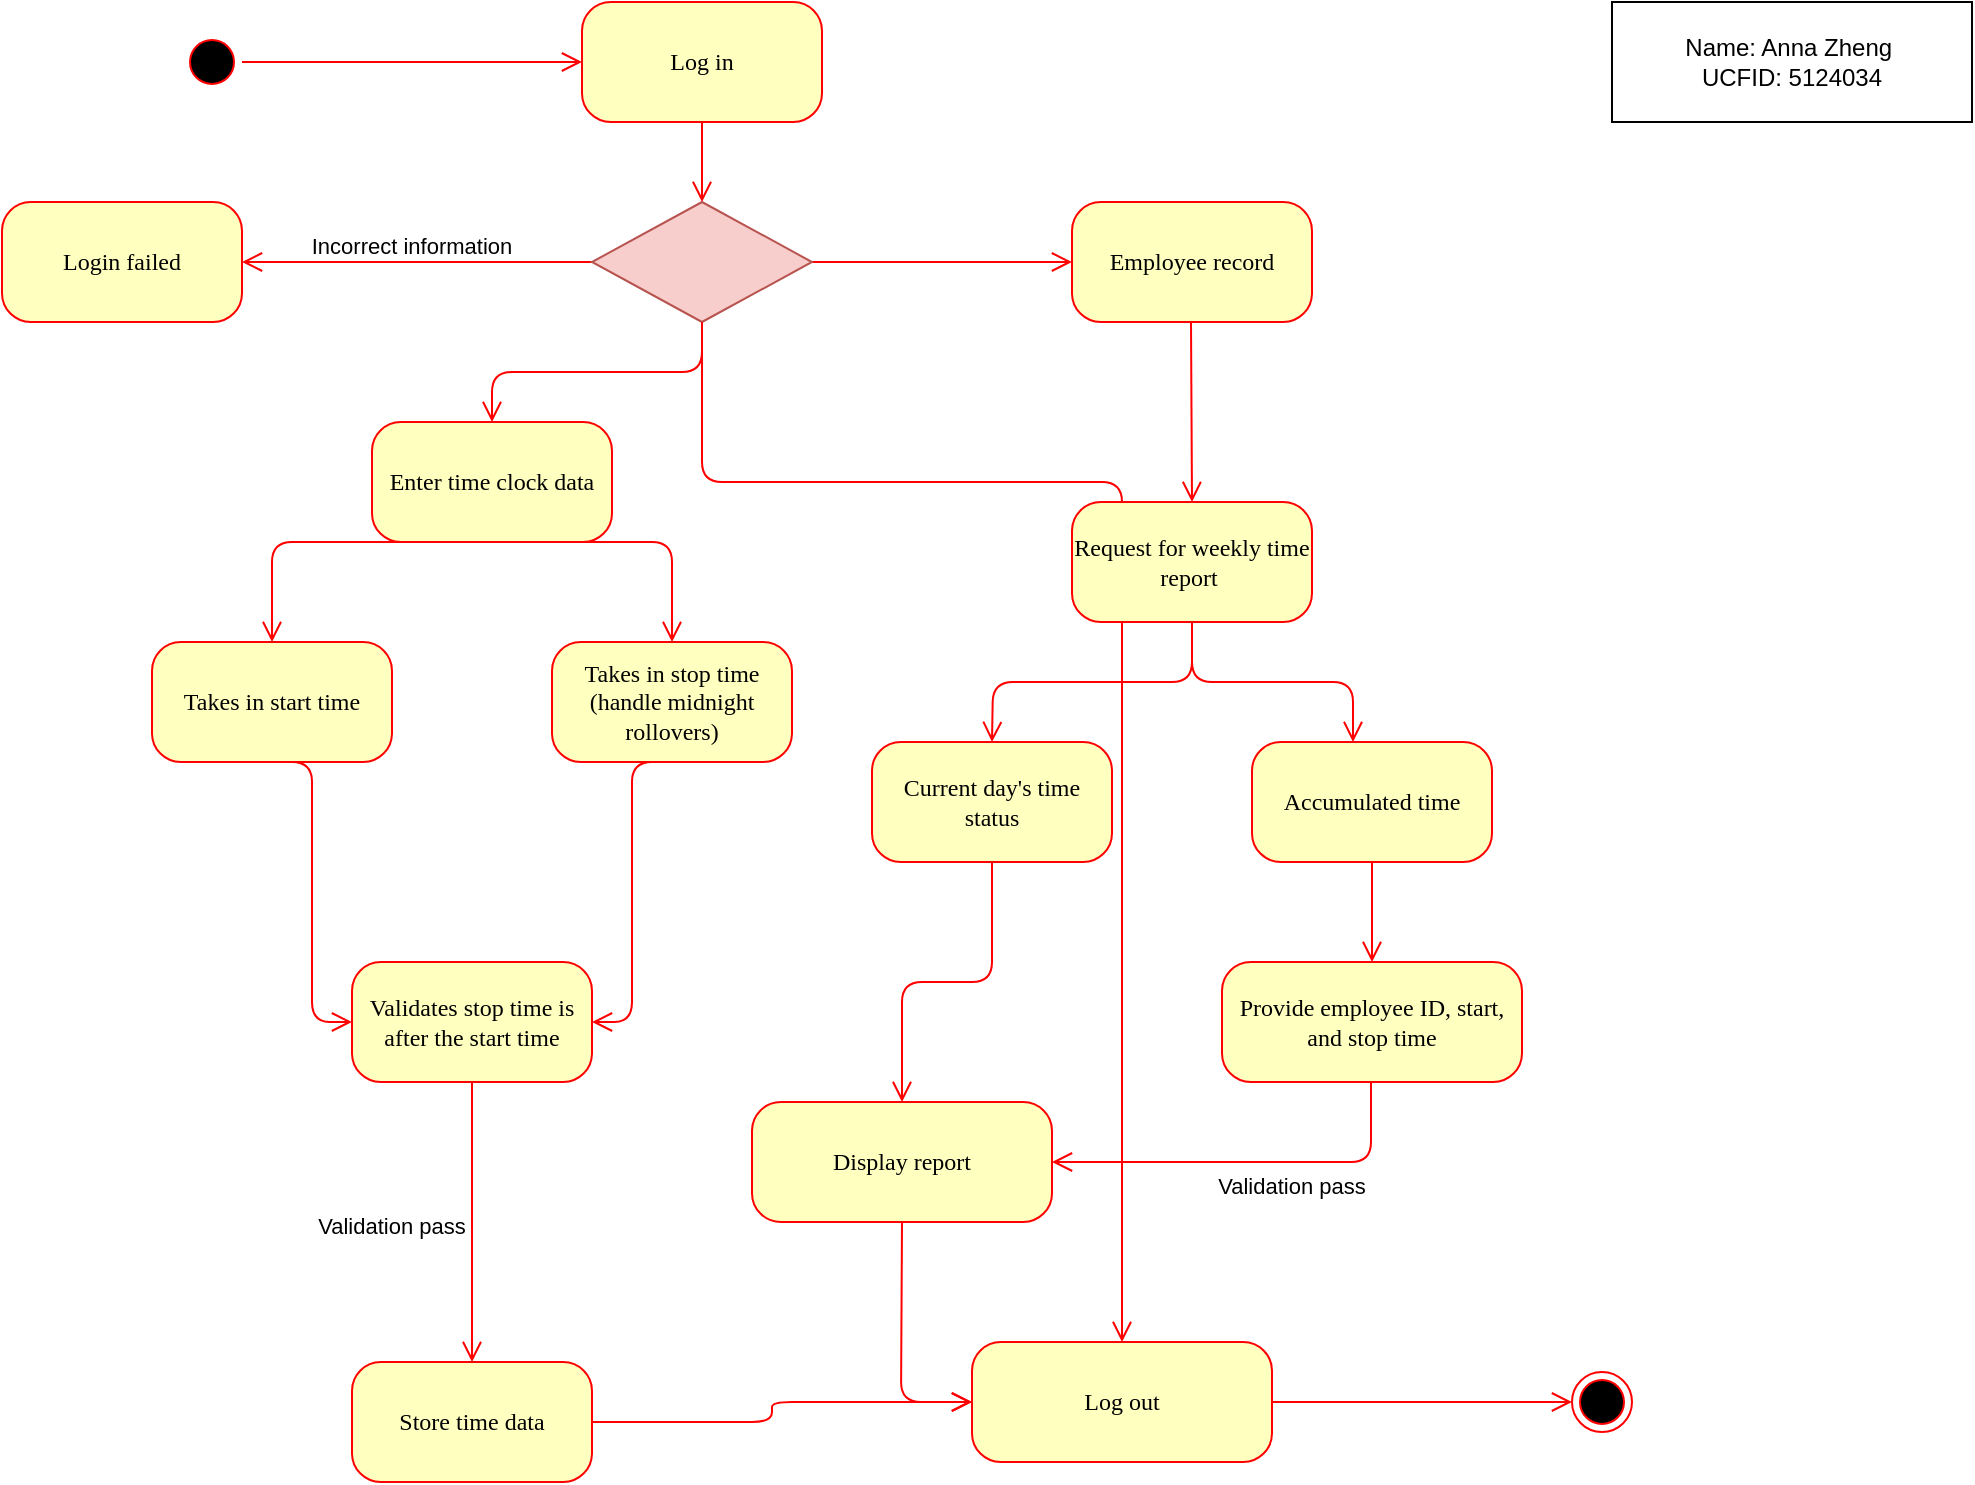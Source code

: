 <mxfile version="21.8.2" type="google">
  <diagram name="Page-1" id="58cdce13-f638-feb5-8d6f-7d28b1aa9fa0">
    <mxGraphModel grid="1" page="1" gridSize="10" guides="1" tooltips="1" connect="1" arrows="1" fold="1" pageScale="1" pageWidth="1100" pageHeight="850" background="none" math="0" shadow="0">
      <root>
        <mxCell id="0" />
        <mxCell id="1" parent="0" />
        <mxCell id="382b91b5511bd0f7-1" value="" style="ellipse;html=1;shape=startState;fillColor=#000000;strokeColor=#ff0000;rounded=1;shadow=0;comic=0;labelBackgroundColor=none;fontFamily=Verdana;fontSize=12;fontColor=#000000;align=center;direction=south;" vertex="1" parent="1">
          <mxGeometry x="175" y="55" width="30" height="30" as="geometry" />
        </mxCell>
        <mxCell id="382b91b5511bd0f7-5" value="Enter time clock data" style="rounded=1;whiteSpace=wrap;html=1;arcSize=24;fillColor=#ffffc0;strokeColor=#ff0000;shadow=0;comic=0;labelBackgroundColor=none;fontFamily=Verdana;fontSize=12;fontColor=#000000;align=center;" vertex="1" parent="1">
          <mxGeometry x="270" y="250" width="120" height="60" as="geometry" />
        </mxCell>
        <mxCell id="382b91b5511bd0f7-6" value="Log in" style="rounded=1;whiteSpace=wrap;html=1;arcSize=24;fillColor=#ffffc0;strokeColor=#ff0000;shadow=0;comic=0;labelBackgroundColor=none;fontFamily=Verdana;fontSize=12;fontColor=#000000;align=center;" vertex="1" parent="1">
          <mxGeometry x="375" y="40" width="120" height="60" as="geometry" />
        </mxCell>
        <mxCell id="382b91b5511bd0f7-7" value="Provide employee ID, start, and stop time" style="rounded=1;whiteSpace=wrap;html=1;arcSize=24;fillColor=#ffffc0;strokeColor=#ff0000;shadow=0;comic=0;labelBackgroundColor=none;fontFamily=Verdana;fontSize=12;fontColor=#000000;align=center;" vertex="1" parent="1">
          <mxGeometry x="695" y="520" width="150" height="60" as="geometry" />
        </mxCell>
        <mxCell id="382b91b5511bd0f7-10" value="Employee record" style="rounded=1;whiteSpace=wrap;html=1;arcSize=24;fillColor=#ffffc0;strokeColor=#ff0000;shadow=0;comic=0;labelBackgroundColor=none;fontFamily=Verdana;fontSize=12;fontColor=#000000;align=center;" vertex="1" parent="1">
          <mxGeometry x="620" y="140" width="120" height="60" as="geometry" />
        </mxCell>
        <mxCell id="2a3bc250acf0617d-9" style="edgeStyle=orthogonalEdgeStyle;html=1;labelBackgroundColor=none;endArrow=open;endSize=8;strokeColor=#ff0000;fontFamily=Verdana;fontSize=12;align=left;" edge="1" parent="1" source="382b91b5511bd0f7-1" target="382b91b5511bd0f7-6">
          <mxGeometry relative="1" as="geometry" />
        </mxCell>
        <mxCell id="2a3bc250acf0617d-10" style="edgeStyle=orthogonalEdgeStyle;html=1;labelBackgroundColor=none;endArrow=open;endSize=8;strokeColor=#ff0000;fontFamily=Verdana;fontSize=12;align=left;exitX=0;exitY=0.5;exitDx=0;exitDy=0;entryX=1;entryY=0.5;entryDx=0;entryDy=0;" edge="1" parent="1" source="AtEmGMiI1MSu11BfM8FA-2" target="rHGZ2v0b9OGoyjN_u9GM-2">
          <mxGeometry relative="1" as="geometry">
            <Array as="points">
              <mxPoint x="250" y="170" />
              <mxPoint x="250" y="170" />
            </Array>
            <mxPoint x="160" y="155" as="sourcePoint" />
            <mxPoint x="160" y="170" as="targetPoint" />
          </mxGeometry>
        </mxCell>
        <mxCell id="2a3bc250acf0617d-11" style="edgeStyle=orthogonalEdgeStyle;html=1;labelBackgroundColor=none;endArrow=open;endSize=8;strokeColor=#ff0000;fontFamily=Verdana;fontSize=12;align=left;exitX=0.5;exitY=1;exitDx=0;exitDy=0;entryX=0.5;entryY=0;entryDx=0;entryDy=0;" edge="1" parent="1" source="AtEmGMiI1MSu11BfM8FA-2" target="382b91b5511bd0f7-5">
          <mxGeometry relative="1" as="geometry">
            <mxPoint x="520" y="300" as="sourcePoint" />
            <Array as="points" />
            <mxPoint x="330" y="290" as="targetPoint" />
          </mxGeometry>
        </mxCell>
        <mxCell id="2a3bc250acf0617d-12" style="edgeStyle=orthogonalEdgeStyle;html=1;exitX=0.5;exitY=1;labelBackgroundColor=none;endArrow=open;endSize=8;strokeColor=#ff0000;fontFamily=Verdana;fontSize=12;align=left;exitDx=0;exitDy=0;entryX=0.5;entryY=0;entryDx=0;entryDy=0;" edge="1" parent="1" source="382b91b5511bd0f7-6" target="AtEmGMiI1MSu11BfM8FA-2">
          <mxGeometry relative="1" as="geometry">
            <mxPoint x="300" y="160" as="targetPoint" />
          </mxGeometry>
        </mxCell>
        <mxCell id="2a3bc250acf0617d-13" style="edgeStyle=orthogonalEdgeStyle;html=1;exitX=1;exitY=0.5;entryX=0;entryY=0.5;labelBackgroundColor=none;endArrow=open;endSize=8;strokeColor=#ff0000;fontFamily=Verdana;fontSize=12;align=left;exitDx=0;exitDy=0;" edge="1" parent="1" source="AtEmGMiI1MSu11BfM8FA-2" target="382b91b5511bd0f7-10">
          <mxGeometry relative="1" as="geometry">
            <Array as="points">
              <mxPoint x="590" y="170" />
              <mxPoint x="590" y="170" />
            </Array>
          </mxGeometry>
        </mxCell>
        <mxCell id="2a3bc250acf0617d-14" style="edgeStyle=orthogonalEdgeStyle;html=1;labelBackgroundColor=none;endArrow=open;endSize=8;strokeColor=#ff0000;fontFamily=Verdana;fontSize=12;align=left;entryX=0.5;entryY=0;entryDx=0;entryDy=0;" edge="1" parent="1" target="rHGZ2v0b9OGoyjN_u9GM-18">
          <mxGeometry relative="1" as="geometry">
            <mxPoint x="679.5" y="200" as="sourcePoint" />
            <mxPoint x="679.5" y="330" as="targetPoint" />
            <Array as="points" />
          </mxGeometry>
        </mxCell>
        <mxCell id="3cde6dad864a17aa-7" style="edgeStyle=elbowEdgeStyle;html=1;labelBackgroundColor=none;endArrow=open;endSize=8;strokeColor=#ff0000;fontFamily=Verdana;fontSize=12;align=left;exitX=0.5;exitY=1;exitDx=0;exitDy=0;entryX=0.5;entryY=0;entryDx=0;entryDy=0;" edge="1" parent="1" source="rHGZ2v0b9OGoyjN_u9GM-12" target="rHGZ2v0b9OGoyjN_u9GM-16">
          <mxGeometry relative="1" as="geometry">
            <mxPoint x="340" y="505" as="sourcePoint" />
            <mxPoint x="320" y="610" as="targetPoint" />
            <Array as="points">
              <mxPoint x="320" y="630" />
              <mxPoint x="270" y="610" />
            </Array>
          </mxGeometry>
        </mxCell>
        <mxCell id="3cde6dad864a17aa-8" style="edgeStyle=elbowEdgeStyle;html=1;labelBackgroundColor=none;endArrow=open;endSize=8;strokeColor=#ff0000;fontFamily=Verdana;fontSize=12;align=left;exitX=0.25;exitY=1;entryX=0.5;entryY=0;entryDx=0;entryDy=0;" edge="1" parent="1" source="382b91b5511bd0f7-5" target="rHGZ2v0b9OGoyjN_u9GM-8">
          <mxGeometry relative="1" as="geometry">
            <mxPoint x="350" y="515" as="sourcePoint" />
            <mxPoint x="210" y="430" as="targetPoint" />
            <Array as="points">
              <mxPoint x="220" y="400" />
            </Array>
          </mxGeometry>
        </mxCell>
        <mxCell id="AtEmGMiI1MSu11BfM8FA-1" value="Name: Anna Zheng&lt;span style=&quot;white-space: pre;&quot;&gt;&#x9;&lt;/span&gt;&lt;br&gt;UCFID: 5124034&lt;br&gt;" style="html=1;whiteSpace=wrap;" vertex="1" parent="1">
          <mxGeometry x="890" y="40" width="180" height="60" as="geometry" />
        </mxCell>
        <mxCell id="AtEmGMiI1MSu11BfM8FA-2" value="" style="rhombus;whiteSpace=wrap;html=1;fontSize=16;fillColor=#f8cecc;strokeColor=#b85450;" vertex="1" parent="1">
          <mxGeometry x="380" y="140" width="110" height="60" as="geometry" />
        </mxCell>
        <mxCell id="rHGZ2v0b9OGoyjN_u9GM-2" value="Login failed" style="rounded=1;whiteSpace=wrap;html=1;arcSize=24;fillColor=#ffffc0;strokeColor=#ff0000;shadow=0;comic=0;labelBackgroundColor=none;fontFamily=Verdana;fontSize=12;fontColor=#000000;align=center;" vertex="1" parent="1">
          <mxGeometry x="85" y="140" width="120" height="60" as="geometry" />
        </mxCell>
        <mxCell id="rHGZ2v0b9OGoyjN_u9GM-4" value="&lt;font style=&quot;font-size: 11px;&quot;&gt;Incorrect information&lt;/font&gt;" style="text;html=1;strokeColor=none;fillColor=none;align=center;verticalAlign=middle;whiteSpace=wrap;rounded=0;fontSize=16;" vertex="1" parent="1">
          <mxGeometry x="230" y="140" width="120" height="40" as="geometry" />
        </mxCell>
        <mxCell id="rHGZ2v0b9OGoyjN_u9GM-8" value="Takes in start time" style="rounded=1;whiteSpace=wrap;html=1;arcSize=24;fillColor=#ffffc0;strokeColor=#ff0000;shadow=0;comic=0;labelBackgroundColor=none;fontFamily=Verdana;fontSize=12;fontColor=#000000;align=center;" vertex="1" parent="1">
          <mxGeometry x="160" y="360" width="120" height="60" as="geometry" />
        </mxCell>
        <mxCell id="rHGZ2v0b9OGoyjN_u9GM-9" value="Takes in stop time (handle midnight rollovers)" style="rounded=1;whiteSpace=wrap;html=1;arcSize=24;fillColor=#ffffc0;strokeColor=#ff0000;shadow=0;comic=0;labelBackgroundColor=none;fontFamily=Verdana;fontSize=12;fontColor=#000000;align=center;" vertex="1" parent="1">
          <mxGeometry x="360" y="360" width="120" height="60" as="geometry" />
        </mxCell>
        <mxCell id="rHGZ2v0b9OGoyjN_u9GM-10" style="edgeStyle=elbowEdgeStyle;html=1;labelBackgroundColor=none;endArrow=open;endSize=8;strokeColor=#ff0000;fontFamily=Verdana;fontSize=12;align=left;exitX=0.5;exitY=1;exitDx=0;exitDy=0;" edge="1" parent="1" source="382b91b5511bd0f7-5">
          <mxGeometry relative="1" as="geometry">
            <mxPoint x="320" y="360" as="sourcePoint" />
            <mxPoint x="420" y="360" as="targetPoint" />
            <Array as="points">
              <mxPoint x="420" y="380" />
            </Array>
          </mxGeometry>
        </mxCell>
        <mxCell id="rHGZ2v0b9OGoyjN_u9GM-12" value="Validates stop time is after the start time" style="rounded=1;whiteSpace=wrap;html=1;arcSize=24;fillColor=#ffffc0;strokeColor=#ff0000;shadow=0;comic=0;labelBackgroundColor=none;fontFamily=Verdana;fontSize=12;fontColor=#000000;align=center;" vertex="1" parent="1">
          <mxGeometry x="260" y="520" width="120" height="60" as="geometry" />
        </mxCell>
        <mxCell id="rHGZ2v0b9OGoyjN_u9GM-14" style="edgeStyle=elbowEdgeStyle;html=1;labelBackgroundColor=none;endArrow=open;endSize=8;strokeColor=#ff0000;fontFamily=Verdana;fontSize=12;align=left;exitX=0.5;exitY=1;exitDx=0;exitDy=0;entryX=1;entryY=0.5;entryDx=0;entryDy=0;" edge="1" parent="1" source="rHGZ2v0b9OGoyjN_u9GM-9" target="rHGZ2v0b9OGoyjN_u9GM-12">
          <mxGeometry relative="1" as="geometry">
            <mxPoint x="340" y="470" as="sourcePoint" />
            <mxPoint x="330" y="430" as="targetPoint" />
            <Array as="points" />
          </mxGeometry>
        </mxCell>
        <mxCell id="rHGZ2v0b9OGoyjN_u9GM-15" style="edgeStyle=elbowEdgeStyle;html=1;labelBackgroundColor=none;endArrow=open;endSize=8;strokeColor=#ff0000;fontFamily=Verdana;fontSize=12;align=left;exitX=0.5;exitY=1;exitDx=0;exitDy=0;entryX=0;entryY=0.5;entryDx=0;entryDy=0;" edge="1" parent="1" source="rHGZ2v0b9OGoyjN_u9GM-8" target="rHGZ2v0b9OGoyjN_u9GM-12">
          <mxGeometry relative="1" as="geometry">
            <mxPoint x="240" y="420" as="sourcePoint" />
            <mxPoint x="240" y="560" as="targetPoint" />
            <Array as="points">
              <mxPoint x="240" y="460" />
            </Array>
          </mxGeometry>
        </mxCell>
        <mxCell id="rHGZ2v0b9OGoyjN_u9GM-16" value="Store time data" style="rounded=1;whiteSpace=wrap;html=1;arcSize=24;fillColor=#ffffc0;strokeColor=#ff0000;shadow=0;comic=0;labelBackgroundColor=none;fontFamily=Verdana;fontSize=12;fontColor=#000000;align=center;" vertex="1" parent="1">
          <mxGeometry x="260" y="720" width="120" height="60" as="geometry" />
        </mxCell>
        <mxCell id="rHGZ2v0b9OGoyjN_u9GM-17" value="&lt;font style=&quot;font-size: 11px;&quot;&gt;Validation pass&lt;/font&gt;" style="text;html=1;strokeColor=none;fillColor=none;align=center;verticalAlign=middle;whiteSpace=wrap;rounded=0;fontSize=16;" vertex="1" parent="1">
          <mxGeometry x="230" y="630" width="100" height="40" as="geometry" />
        </mxCell>
        <mxCell id="rHGZ2v0b9OGoyjN_u9GM-20" value="Current day&#39;s time status" style="rounded=1;whiteSpace=wrap;html=1;arcSize=24;fillColor=#ffffc0;strokeColor=#ff0000;shadow=0;comic=0;labelBackgroundColor=none;fontFamily=Verdana;fontSize=12;fontColor=#000000;align=center;" vertex="1" parent="1">
          <mxGeometry x="520" y="410" width="120" height="60" as="geometry" />
        </mxCell>
        <mxCell id="rHGZ2v0b9OGoyjN_u9GM-21" value="Accumulated time" style="rounded=1;whiteSpace=wrap;html=1;arcSize=24;fillColor=#ffffc0;strokeColor=#ff0000;shadow=0;comic=0;labelBackgroundColor=none;fontFamily=Verdana;fontSize=12;fontColor=#000000;align=center;" vertex="1" parent="1">
          <mxGeometry x="710" y="410" width="120" height="60" as="geometry" />
        </mxCell>
        <mxCell id="rHGZ2v0b9OGoyjN_u9GM-22" style="edgeStyle=orthogonalEdgeStyle;html=1;labelBackgroundColor=none;endArrow=open;endSize=8;strokeColor=#ff0000;fontFamily=Verdana;fontSize=12;align=left;exitX=0.5;exitY=1;exitDx=0;exitDy=0;" edge="1" parent="1" source="rHGZ2v0b9OGoyjN_u9GM-18">
          <mxGeometry relative="1" as="geometry">
            <mxPoint x="579.5" y="320" as="sourcePoint" />
            <mxPoint x="580" y="410" as="targetPoint" />
            <Array as="points" />
          </mxGeometry>
        </mxCell>
        <mxCell id="rHGZ2v0b9OGoyjN_u9GM-23" style="edgeStyle=orthogonalEdgeStyle;html=1;labelBackgroundColor=none;endArrow=open;endSize=8;strokeColor=#ff0000;fontFamily=Verdana;fontSize=12;align=left;entryX=0.5;entryY=0;entryDx=0;entryDy=0;" edge="1" parent="1">
          <mxGeometry relative="1" as="geometry">
            <mxPoint x="680" y="350" as="sourcePoint" />
            <mxPoint x="760.5" y="410" as="targetPoint" />
            <Array as="points">
              <mxPoint x="680" y="380" />
              <mxPoint x="761" y="380" />
            </Array>
          </mxGeometry>
        </mxCell>
        <mxCell id="rHGZ2v0b9OGoyjN_u9GM-24" value="Display report" style="rounded=1;whiteSpace=wrap;html=1;arcSize=24;fillColor=#ffffc0;strokeColor=#ff0000;shadow=0;comic=0;labelBackgroundColor=none;fontFamily=Verdana;fontSize=12;fontColor=#000000;align=center;" vertex="1" parent="1">
          <mxGeometry x="460" y="590" width="150" height="60" as="geometry" />
        </mxCell>
        <mxCell id="rHGZ2v0b9OGoyjN_u9GM-25" style="edgeStyle=orthogonalEdgeStyle;html=1;labelBackgroundColor=none;endArrow=open;endSize=8;strokeColor=#ff0000;fontFamily=Verdana;fontSize=12;align=left;exitX=0.5;exitY=1;exitDx=0;exitDy=0;entryX=0.5;entryY=0;entryDx=0;entryDy=0;" edge="1" parent="1" source="rHGZ2v0b9OGoyjN_u9GM-21" target="382b91b5511bd0f7-7">
          <mxGeometry relative="1" as="geometry">
            <mxPoint x="769.5" y="480" as="sourcePoint" />
            <mxPoint x="770" y="550" as="targetPoint" />
            <Array as="points" />
          </mxGeometry>
        </mxCell>
        <mxCell id="rHGZ2v0b9OGoyjN_u9GM-26" style="edgeStyle=orthogonalEdgeStyle;html=1;labelBackgroundColor=none;endArrow=open;endSize=8;strokeColor=#ff0000;fontFamily=Verdana;fontSize=12;align=left;entryX=0.5;entryY=0;entryDx=0;entryDy=0;" edge="1" parent="1" target="rHGZ2v0b9OGoyjN_u9GM-24">
          <mxGeometry relative="1" as="geometry">
            <mxPoint x="580" y="470" as="sourcePoint" />
            <mxPoint x="580" y="560" as="targetPoint" />
            <Array as="points">
              <mxPoint x="580" y="530" />
              <mxPoint x="535" y="530" />
            </Array>
          </mxGeometry>
        </mxCell>
        <mxCell id="rHGZ2v0b9OGoyjN_u9GM-27" style="edgeStyle=orthogonalEdgeStyle;html=1;labelBackgroundColor=none;endArrow=open;endSize=8;strokeColor=#ff0000;fontFamily=Verdana;fontSize=12;align=left;entryX=1;entryY=0.5;entryDx=0;entryDy=0;" edge="1" parent="1" target="rHGZ2v0b9OGoyjN_u9GM-24">
          <mxGeometry relative="1" as="geometry">
            <mxPoint x="769.5" y="580" as="sourcePoint" />
            <mxPoint x="670" y="670" as="targetPoint" />
            <Array as="points">
              <mxPoint x="770" y="620" />
            </Array>
          </mxGeometry>
        </mxCell>
        <mxCell id="rHGZ2v0b9OGoyjN_u9GM-28" value="Log out" style="rounded=1;whiteSpace=wrap;html=1;arcSize=24;fillColor=#ffffc0;strokeColor=#ff0000;shadow=0;comic=0;labelBackgroundColor=none;fontFamily=Verdana;fontSize=12;fontColor=#000000;align=center;" vertex="1" parent="1">
          <mxGeometry x="570" y="710" width="150" height="60" as="geometry" />
        </mxCell>
        <mxCell id="rHGZ2v0b9OGoyjN_u9GM-30" style="edgeStyle=orthogonalEdgeStyle;html=1;entryX=0.5;entryY=0;labelBackgroundColor=none;endArrow=open;endSize=8;strokeColor=#ff0000;fontFamily=Verdana;fontSize=12;align=left;exitX=0.5;exitY=1;exitDx=0;exitDy=0;entryDx=0;entryDy=0;" edge="1" parent="1" source="AtEmGMiI1MSu11BfM8FA-2" target="rHGZ2v0b9OGoyjN_u9GM-28">
          <mxGeometry relative="1" as="geometry">
            <mxPoint x="440" y="200" as="sourcePoint" />
            <mxPoint x="590" y="190" as="targetPoint" />
            <Array as="points">
              <mxPoint x="435" y="280" />
              <mxPoint x="645" y="280" />
            </Array>
          </mxGeometry>
        </mxCell>
        <mxCell id="rHGZ2v0b9OGoyjN_u9GM-18" value="Request for weekly time report&amp;nbsp;" style="rounded=1;whiteSpace=wrap;html=1;arcSize=24;fillColor=#ffffc0;strokeColor=#ff0000;shadow=0;comic=0;labelBackgroundColor=none;fontFamily=Verdana;fontSize=12;fontColor=#000000;align=center;" vertex="1" parent="1">
          <mxGeometry x="620" y="290" width="120" height="60" as="geometry" />
        </mxCell>
        <mxCell id="rHGZ2v0b9OGoyjN_u9GM-31" style="edgeStyle=elbowEdgeStyle;html=1;labelBackgroundColor=none;endArrow=open;endSize=8;strokeColor=#ff0000;fontFamily=Verdana;fontSize=12;align=left;exitX=1;exitY=0.5;exitDx=0;exitDy=0;entryX=0;entryY=0.5;entryDx=0;entryDy=0;" edge="1" parent="1" source="rHGZ2v0b9OGoyjN_u9GM-16" target="rHGZ2v0b9OGoyjN_u9GM-28">
          <mxGeometry relative="1" as="geometry">
            <mxPoint x="410" y="740" as="sourcePoint" />
            <mxPoint x="410" y="880" as="targetPoint" />
            <Array as="points">
              <mxPoint x="470" y="760" />
              <mxPoint x="360" y="770" />
            </Array>
          </mxGeometry>
        </mxCell>
        <mxCell id="rHGZ2v0b9OGoyjN_u9GM-32" style="edgeStyle=elbowEdgeStyle;html=1;labelBackgroundColor=none;endArrow=open;endSize=8;strokeColor=#ff0000;fontFamily=Verdana;fontSize=12;align=left;exitX=0.5;exitY=1;exitDx=0;exitDy=0;" edge="1" parent="1" source="rHGZ2v0b9OGoyjN_u9GM-24">
          <mxGeometry relative="1" as="geometry">
            <mxPoint x="534.5" y="640" as="sourcePoint" />
            <mxPoint x="570" y="740" as="targetPoint" />
            <Array as="points">
              <mxPoint x="534.5" y="690" />
              <mxPoint x="484.5" y="670" />
            </Array>
          </mxGeometry>
        </mxCell>
        <mxCell id="rHGZ2v0b9OGoyjN_u9GM-33" value="&lt;font style=&quot;font-size: 11px;&quot;&gt;Validation pass&lt;/font&gt;" style="text;html=1;strokeColor=none;fillColor=none;align=center;verticalAlign=middle;whiteSpace=wrap;rounded=0;fontSize=16;" vertex="1" parent="1">
          <mxGeometry x="680" y="610" width="100" height="40" as="geometry" />
        </mxCell>
        <mxCell id="QBJTxc7cxqJ7hNjnJRVJ-1" value="" style="ellipse;html=1;shape=endState;fillColor=#000000;strokeColor=#ff0000;fontSize=16;" vertex="1" parent="1">
          <mxGeometry x="870" y="725" width="30" height="30" as="geometry" />
        </mxCell>
        <mxCell id="QBJTxc7cxqJ7hNjnJRVJ-2" style="edgeStyle=orthogonalEdgeStyle;html=1;labelBackgroundColor=none;endArrow=open;endSize=8;strokeColor=#ff0000;fontFamily=Verdana;fontSize=12;align=left;exitX=1;exitY=0.5;exitDx=0;exitDy=0;" edge="1" parent="1" source="rHGZ2v0b9OGoyjN_u9GM-28" target="QBJTxc7cxqJ7hNjnJRVJ-1">
          <mxGeometry relative="1" as="geometry">
            <mxPoint x="720" y="739.5" as="sourcePoint" />
            <mxPoint x="890" y="739.5" as="targetPoint" />
          </mxGeometry>
        </mxCell>
      </root>
    </mxGraphModel>
  </diagram>
</mxfile>

